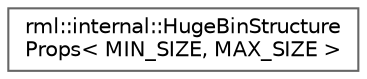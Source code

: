 digraph "类继承关系图"
{
 // LATEX_PDF_SIZE
  bgcolor="transparent";
  edge [fontname=Helvetica,fontsize=10,labelfontname=Helvetica,labelfontsize=10];
  node [fontname=Helvetica,fontsize=10,shape=box,height=0.2,width=0.4];
  rankdir="LR";
  Node0 [id="Node000000",label="rml::internal::HugeBinStructure\lProps\< MIN_SIZE, MAX_SIZE \>",height=0.2,width=0.4,color="grey40", fillcolor="white", style="filled",URL="$structrml_1_1internal_1_1_huge_bin_structure_props.html",tooltip=" "];
}
